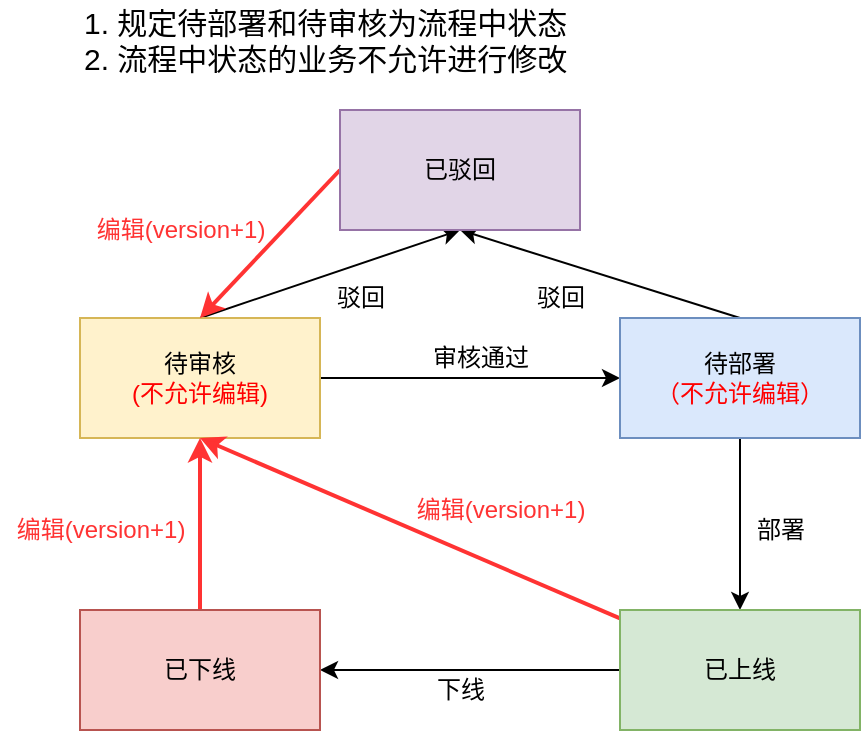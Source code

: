 <mxfile version="14.7.0" type="github"><diagram id="oUSGdnY1sY64WOL2hm4w" name="Page-1"><mxGraphModel dx="1186" dy="678" grid="1" gridSize="10" guides="1" tooltips="1" connect="1" arrows="1" fold="1" page="1" pageScale="1" pageWidth="827" pageHeight="1169" math="0" shadow="0"><root><mxCell id="0"/><mxCell id="1" parent="0"/><mxCell id="wvTHFboEh0exqr8pyDUa-3" value="" style="edgeStyle=orthogonalEdgeStyle;rounded=0;orthogonalLoop=1;jettySize=auto;html=1;" parent="1" source="wvTHFboEh0exqr8pyDUa-1" target="wvTHFboEh0exqr8pyDUa-2" edge="1"><mxGeometry relative="1" as="geometry"/></mxCell><mxCell id="wvTHFboEh0exqr8pyDUa-19" style="edgeStyle=none;rounded=0;orthogonalLoop=1;jettySize=auto;html=1;exitX=0.5;exitY=0;exitDx=0;exitDy=0;entryX=0.5;entryY=1;entryDx=0;entryDy=0;" parent="1" source="wvTHFboEh0exqr8pyDUa-1" target="wvTHFboEh0exqr8pyDUa-17" edge="1"><mxGeometry relative="1" as="geometry"><mxPoint x="300" y="176" as="targetPoint"/></mxGeometry></mxCell><mxCell id="wvTHFboEh0exqr8pyDUa-1" value="待审核&lt;br&gt;&lt;font color=&quot;#ff0000&quot;&gt;(不允许编辑)&lt;/font&gt;" style="rounded=0;whiteSpace=wrap;html=1;fillColor=#fff2cc;strokeColor=#d6b656;" parent="1" vertex="1"><mxGeometry x="110" y="219" width="120" height="60" as="geometry"/></mxCell><mxCell id="wvTHFboEh0exqr8pyDUa-6" style="edgeStyle=orthogonalEdgeStyle;rounded=0;orthogonalLoop=1;jettySize=auto;html=1;exitX=0.5;exitY=1;exitDx=0;exitDy=0;entryX=0.5;entryY=0;entryDx=0;entryDy=0;" parent="1" source="wvTHFboEh0exqr8pyDUa-2" target="wvTHFboEh0exqr8pyDUa-5" edge="1"><mxGeometry relative="1" as="geometry"/></mxCell><mxCell id="wvTHFboEh0exqr8pyDUa-21" style="edgeStyle=none;rounded=0;orthogonalLoop=1;jettySize=auto;html=1;exitX=0.5;exitY=0;exitDx=0;exitDy=0;entryX=0.5;entryY=1;entryDx=0;entryDy=0;" parent="1" source="wvTHFboEh0exqr8pyDUa-2" target="wvTHFboEh0exqr8pyDUa-17" edge="1"><mxGeometry relative="1" as="geometry"><mxPoint x="300" y="175" as="targetPoint"/></mxGeometry></mxCell><mxCell id="wvTHFboEh0exqr8pyDUa-2" value="待部署&lt;br&gt;&lt;font color=&quot;#ff0000&quot;&gt;（不允许编辑）&lt;/font&gt;" style="rounded=0;whiteSpace=wrap;html=1;fillColor=#dae8fc;strokeColor=#6c8ebf;" parent="1" vertex="1"><mxGeometry x="380" y="219" width="120" height="60" as="geometry"/></mxCell><mxCell id="wvTHFboEh0exqr8pyDUa-4" value="审核通过" style="text;html=1;align=center;verticalAlign=middle;resizable=0;points=[];autosize=1;strokeColor=none;" parent="1" vertex="1"><mxGeometry x="280" y="229" width="60" height="20" as="geometry"/></mxCell><mxCell id="wvTHFboEh0exqr8pyDUa-8" style="rounded=0;orthogonalLoop=1;jettySize=auto;html=1;entryX=0.5;entryY=1;entryDx=0;entryDy=0;strokeWidth=2;strokeColor=#FF3333;" parent="1" source="wvTHFboEh0exqr8pyDUa-5" target="wvTHFboEh0exqr8pyDUa-1" edge="1"><mxGeometry relative="1" as="geometry"/></mxCell><mxCell id="wvTHFboEh0exqr8pyDUa-11" style="edgeStyle=none;rounded=0;orthogonalLoop=1;jettySize=auto;html=1;entryX=1;entryY=0.5;entryDx=0;entryDy=0;" parent="1" source="wvTHFboEh0exqr8pyDUa-5" target="wvTHFboEh0exqr8pyDUa-10" edge="1"><mxGeometry relative="1" as="geometry"/></mxCell><mxCell id="wvTHFboEh0exqr8pyDUa-5" value="已上线" style="rounded=0;whiteSpace=wrap;html=1;fillColor=#d5e8d4;strokeColor=#82b366;" parent="1" vertex="1"><mxGeometry x="380" y="365" width="120" height="60" as="geometry"/></mxCell><mxCell id="wvTHFboEh0exqr8pyDUa-7" value="部署" style="text;html=1;align=center;verticalAlign=middle;resizable=0;points=[];autosize=1;strokeColor=none;" parent="1" vertex="1"><mxGeometry x="440" y="315" width="40" height="20" as="geometry"/></mxCell><mxCell id="wvTHFboEh0exqr8pyDUa-13" style="edgeStyle=none;rounded=0;orthogonalLoop=1;jettySize=auto;html=1;entryX=0.5;entryY=1;entryDx=0;entryDy=0;strokeWidth=2;strokeColor=#FF3333;" parent="1" source="wvTHFboEh0exqr8pyDUa-10" target="wvTHFboEh0exqr8pyDUa-1" edge="1"><mxGeometry relative="1" as="geometry"><mxPoint x="220" y="275" as="targetPoint"/></mxGeometry></mxCell><mxCell id="wvTHFboEh0exqr8pyDUa-10" value="已下线" style="rounded=0;whiteSpace=wrap;html=1;fillColor=#f8cecc;strokeColor=#b85450;" parent="1" vertex="1"><mxGeometry x="110" y="365" width="120" height="60" as="geometry"/></mxCell><mxCell id="wvTHFboEh0exqr8pyDUa-14" value="&lt;font color=&quot;#ff3333&quot;&gt;编辑(version+1)&lt;/font&gt;" style="text;html=1;align=center;verticalAlign=middle;resizable=0;points=[];autosize=1;strokeColor=none;" parent="1" vertex="1"><mxGeometry x="70" y="315" width="100" height="20" as="geometry"/></mxCell><mxCell id="wvTHFboEh0exqr8pyDUa-16" value="下线" style="text;html=1;align=center;verticalAlign=middle;resizable=0;points=[];autosize=1;strokeColor=none;" parent="1" vertex="1"><mxGeometry x="280" y="395" width="40" height="20" as="geometry"/></mxCell><mxCell id="wvTHFboEh0exqr8pyDUa-23" style="edgeStyle=none;rounded=0;orthogonalLoop=1;jettySize=auto;html=1;exitX=0;exitY=0.5;exitDx=0;exitDy=0;entryX=0.5;entryY=0;entryDx=0;entryDy=0;fontColor=#FF3333;strokeWidth=2;strokeColor=#FF3333;" parent="1" source="wvTHFboEh0exqr8pyDUa-17" target="wvTHFboEh0exqr8pyDUa-1" edge="1"><mxGeometry relative="1" as="geometry"/></mxCell><mxCell id="wvTHFboEh0exqr8pyDUa-17" value="已驳回" style="rounded=0;whiteSpace=wrap;html=1;fillColor=#e1d5e7;strokeColor=#9673a6;" parent="1" vertex="1"><mxGeometry x="240" y="115" width="120" height="60" as="geometry"/></mxCell><mxCell id="wvTHFboEh0exqr8pyDUa-18" value="编辑(version+1)" style="text;html=1;align=center;verticalAlign=middle;resizable=0;points=[];autosize=1;strokeColor=none;fontColor=#FF3333;" parent="1" vertex="1"><mxGeometry x="270" y="305" width="100" height="20" as="geometry"/></mxCell><mxCell id="wvTHFboEh0exqr8pyDUa-20" value="驳回" style="text;html=1;align=center;verticalAlign=middle;resizable=0;points=[];autosize=1;strokeColor=none;" parent="1" vertex="1"><mxGeometry x="230" y="199" width="40" height="20" as="geometry"/></mxCell><mxCell id="wvTHFboEh0exqr8pyDUa-22" value="驳回" style="text;html=1;align=center;verticalAlign=middle;resizable=0;points=[];autosize=1;strokeColor=none;" parent="1" vertex="1"><mxGeometry x="330" y="199" width="40" height="20" as="geometry"/></mxCell><mxCell id="wvTHFboEh0exqr8pyDUa-27" value="&lt;font color=&quot;#ff3333&quot;&gt;编辑(version+1)&lt;/font&gt;" style="text;html=1;align=center;verticalAlign=middle;resizable=0;points=[];autosize=1;strokeColor=none;" parent="1" vertex="1"><mxGeometry x="110" y="165" width="100" height="20" as="geometry"/></mxCell><mxCell id="wvTHFboEh0exqr8pyDUa-31" value="&lt;font color=&quot;#000000&quot; style=&quot;font-size: 15px&quot;&gt;1. 规定待部署和待审核为流程中状态&lt;br&gt;2. 流程中状态的业务不允许进行修改&lt;br style=&quot;font-size: 14px&quot;&gt;&lt;/font&gt;" style="text;html=1;align=left;verticalAlign=middle;resizable=0;points=[];autosize=1;strokeColor=none;fontColor=#FF3333;fontSize=14;" parent="1" vertex="1"><mxGeometry x="110" y="60" width="260" height="40" as="geometry"/></mxCell></root></mxGraphModel></diagram></mxfile>